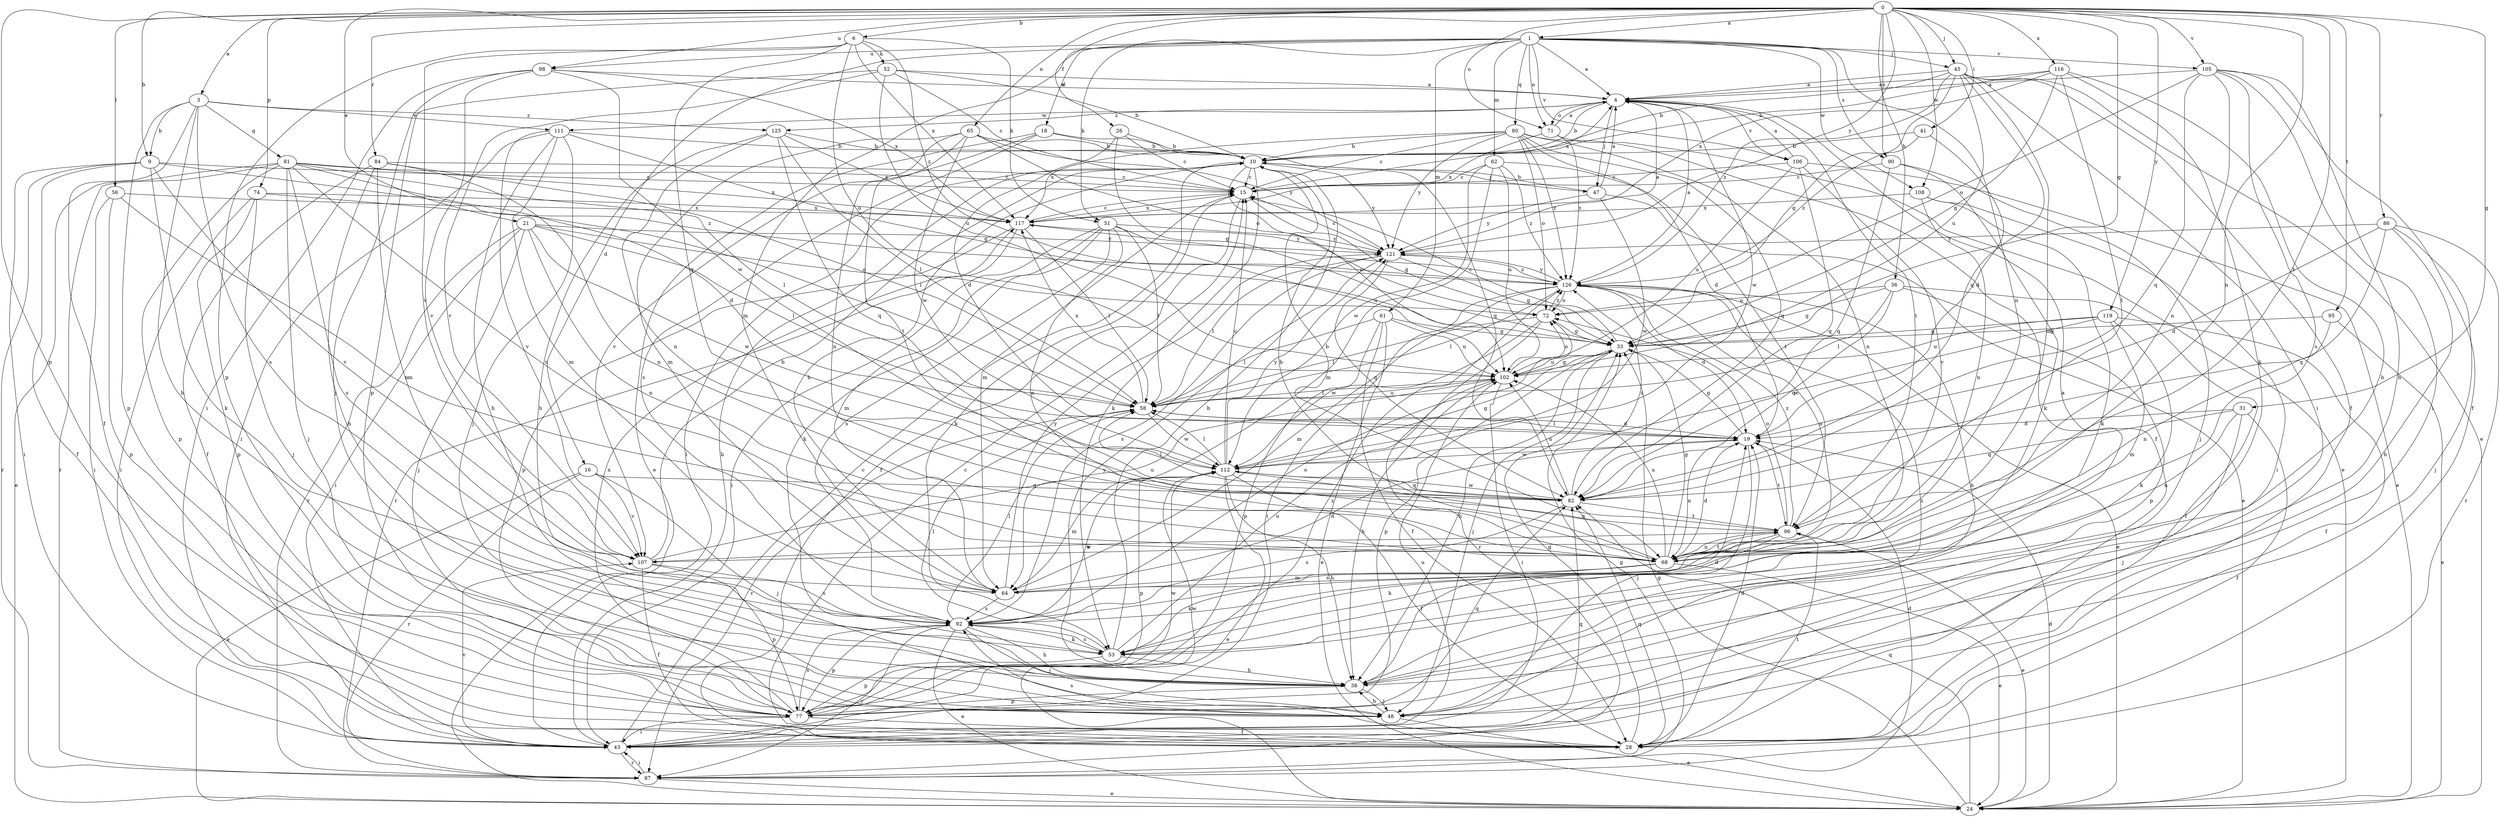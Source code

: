 strict digraph  {
0;
1;
3;
4;
6;
9;
10;
15;
16;
18;
19;
21;
24;
26;
28;
31;
33;
36;
38;
41;
43;
45;
47;
48;
51;
52;
53;
56;
58;
61;
62;
64;
65;
68;
71;
72;
74;
77;
80;
81;
82;
84;
86;
87;
90;
92;
95;
96;
98;
102;
105;
106;
107;
108;
111;
112;
116;
117;
119;
121;
125;
126;
0 -> 1  [label=a];
0 -> 3  [label=a];
0 -> 6  [label=b];
0 -> 9  [label=b];
0 -> 21  [label=e];
0 -> 26  [label=f];
0 -> 31  [label=g];
0 -> 33  [label=g];
0 -> 36  [label=h];
0 -> 41  [label=i];
0 -> 45  [label=j];
0 -> 56  [label=l];
0 -> 65  [label=n];
0 -> 68  [label=n];
0 -> 71  [label=o];
0 -> 74  [label=p];
0 -> 77  [label=p];
0 -> 84  [label=r];
0 -> 86  [label=r];
0 -> 90  [label=s];
0 -> 95  [label=t];
0 -> 96  [label=t];
0 -> 98  [label=u];
0 -> 105  [label=v];
0 -> 108  [label=w];
0 -> 116  [label=x];
0 -> 119  [label=y];
0 -> 121  [label=y];
1 -> 4  [label=a];
1 -> 16  [label=d];
1 -> 18  [label=d];
1 -> 45  [label=j];
1 -> 51  [label=k];
1 -> 61  [label=m];
1 -> 62  [label=m];
1 -> 64  [label=m];
1 -> 68  [label=n];
1 -> 71  [label=o];
1 -> 80  [label=q];
1 -> 90  [label=s];
1 -> 98  [label=u];
1 -> 105  [label=v];
1 -> 106  [label=v];
1 -> 108  [label=w];
3 -> 9  [label=b];
3 -> 28  [label=f];
3 -> 38  [label=h];
3 -> 77  [label=p];
3 -> 81  [label=q];
3 -> 92  [label=s];
3 -> 111  [label=w];
3 -> 125  [label=z];
4 -> 10  [label=b];
4 -> 47  [label=j];
4 -> 71  [label=o];
4 -> 96  [label=t];
4 -> 106  [label=v];
4 -> 111  [label=w];
4 -> 112  [label=w];
4 -> 125  [label=z];
6 -> 51  [label=k];
6 -> 52  [label=k];
6 -> 77  [label=p];
6 -> 82  [label=q];
6 -> 102  [label=u];
6 -> 107  [label=v];
6 -> 117  [label=x];
6 -> 126  [label=z];
9 -> 15  [label=c];
9 -> 28  [label=f];
9 -> 43  [label=i];
9 -> 53  [label=k];
9 -> 87  [label=r];
9 -> 107  [label=v];
9 -> 126  [label=z];
10 -> 15  [label=c];
10 -> 43  [label=i];
10 -> 47  [label=j];
10 -> 53  [label=k];
10 -> 64  [label=m];
10 -> 102  [label=u];
10 -> 121  [label=y];
15 -> 4  [label=a];
15 -> 28  [label=f];
15 -> 33  [label=g];
15 -> 53  [label=k];
15 -> 117  [label=x];
16 -> 24  [label=e];
16 -> 48  [label=j];
16 -> 82  [label=q];
16 -> 87  [label=r];
16 -> 107  [label=v];
18 -> 10  [label=b];
18 -> 24  [label=e];
18 -> 82  [label=q];
18 -> 92  [label=s];
18 -> 107  [label=v];
19 -> 33  [label=g];
19 -> 48  [label=j];
19 -> 58  [label=l];
19 -> 68  [label=n];
19 -> 96  [label=t];
19 -> 112  [label=w];
21 -> 43  [label=i];
21 -> 48  [label=j];
21 -> 58  [label=l];
21 -> 68  [label=n];
21 -> 72  [label=o];
21 -> 87  [label=r];
21 -> 112  [label=w];
21 -> 121  [label=y];
24 -> 19  [label=d];
24 -> 33  [label=g];
24 -> 82  [label=q];
26 -> 10  [label=b];
26 -> 15  [label=c];
26 -> 19  [label=d];
26 -> 33  [label=g];
28 -> 15  [label=c];
28 -> 19  [label=d];
28 -> 33  [label=g];
28 -> 82  [label=q];
28 -> 92  [label=s];
28 -> 96  [label=t];
31 -> 19  [label=d];
31 -> 28  [label=f];
31 -> 48  [label=j];
31 -> 68  [label=n];
31 -> 82  [label=q];
33 -> 15  [label=c];
33 -> 38  [label=h];
33 -> 48  [label=j];
33 -> 77  [label=p];
33 -> 102  [label=u];
36 -> 28  [label=f];
36 -> 33  [label=g];
36 -> 58  [label=l];
36 -> 72  [label=o];
36 -> 77  [label=p];
36 -> 82  [label=q];
38 -> 4  [label=a];
38 -> 19  [label=d];
38 -> 48  [label=j];
38 -> 77  [label=p];
38 -> 121  [label=y];
41 -> 10  [label=b];
41 -> 19  [label=d];
41 -> 126  [label=z];
43 -> 10  [label=b];
43 -> 15  [label=c];
43 -> 82  [label=q];
43 -> 87  [label=r];
43 -> 102  [label=u];
43 -> 107  [label=v];
43 -> 112  [label=w];
45 -> 4  [label=a];
45 -> 10  [label=b];
45 -> 24  [label=e];
45 -> 28  [label=f];
45 -> 33  [label=g];
45 -> 43  [label=i];
45 -> 64  [label=m];
45 -> 82  [label=q];
45 -> 102  [label=u];
45 -> 126  [label=z];
47 -> 4  [label=a];
47 -> 10  [label=b];
47 -> 24  [label=e];
47 -> 112  [label=w];
47 -> 121  [label=y];
48 -> 24  [label=e];
48 -> 38  [label=h];
48 -> 126  [label=z];
51 -> 43  [label=i];
51 -> 53  [label=k];
51 -> 58  [label=l];
51 -> 64  [label=m];
51 -> 68  [label=n];
51 -> 92  [label=s];
51 -> 102  [label=u];
51 -> 121  [label=y];
52 -> 4  [label=a];
52 -> 10  [label=b];
52 -> 15  [label=c];
52 -> 77  [label=p];
52 -> 102  [label=u];
52 -> 107  [label=v];
53 -> 10  [label=b];
53 -> 38  [label=h];
53 -> 58  [label=l];
53 -> 77  [label=p];
53 -> 92  [label=s];
53 -> 102  [label=u];
56 -> 43  [label=i];
56 -> 68  [label=n];
56 -> 77  [label=p];
56 -> 117  [label=x];
58 -> 19  [label=d];
58 -> 87  [label=r];
58 -> 102  [label=u];
58 -> 112  [label=w];
58 -> 117  [label=x];
61 -> 24  [label=e];
61 -> 28  [label=f];
61 -> 33  [label=g];
61 -> 58  [label=l];
61 -> 77  [label=p];
61 -> 102  [label=u];
62 -> 15  [label=c];
62 -> 64  [label=m];
62 -> 96  [label=t];
62 -> 102  [label=u];
62 -> 112  [label=w];
62 -> 126  [label=z];
64 -> 10  [label=b];
64 -> 19  [label=d];
64 -> 92  [label=s];
64 -> 121  [label=y];
65 -> 10  [label=b];
65 -> 64  [label=m];
65 -> 68  [label=n];
65 -> 72  [label=o];
65 -> 96  [label=t];
65 -> 112  [label=w];
65 -> 121  [label=y];
68 -> 10  [label=b];
68 -> 19  [label=d];
68 -> 24  [label=e];
68 -> 33  [label=g];
68 -> 53  [label=k];
68 -> 64  [label=m];
68 -> 96  [label=t];
68 -> 102  [label=u];
71 -> 4  [label=a];
71 -> 24  [label=e];
71 -> 117  [label=x];
71 -> 126  [label=z];
72 -> 33  [label=g];
72 -> 58  [label=l];
72 -> 87  [label=r];
72 -> 112  [label=w];
72 -> 126  [label=z];
74 -> 43  [label=i];
74 -> 48  [label=j];
74 -> 58  [label=l];
74 -> 77  [label=p];
74 -> 117  [label=x];
77 -> 28  [label=f];
77 -> 43  [label=i];
77 -> 82  [label=q];
77 -> 92  [label=s];
77 -> 112  [label=w];
77 -> 117  [label=x];
77 -> 126  [label=z];
80 -> 10  [label=b];
80 -> 15  [label=c];
80 -> 19  [label=d];
80 -> 28  [label=f];
80 -> 68  [label=n];
80 -> 72  [label=o];
80 -> 82  [label=q];
80 -> 117  [label=x];
80 -> 121  [label=y];
80 -> 126  [label=z];
81 -> 15  [label=c];
81 -> 19  [label=d];
81 -> 24  [label=e];
81 -> 48  [label=j];
81 -> 58  [label=l];
81 -> 68  [label=n];
81 -> 77  [label=p];
81 -> 87  [label=r];
81 -> 92  [label=s];
81 -> 117  [label=x];
82 -> 58  [label=l];
82 -> 92  [label=s];
82 -> 96  [label=t];
82 -> 102  [label=u];
82 -> 112  [label=w];
82 -> 126  [label=z];
84 -> 15  [label=c];
84 -> 28  [label=f];
84 -> 38  [label=h];
84 -> 58  [label=l];
84 -> 64  [label=m];
84 -> 68  [label=n];
86 -> 19  [label=d];
86 -> 38  [label=h];
86 -> 48  [label=j];
86 -> 82  [label=q];
86 -> 87  [label=r];
86 -> 121  [label=y];
87 -> 19  [label=d];
87 -> 24  [label=e];
87 -> 33  [label=g];
87 -> 43  [label=i];
90 -> 15  [label=c];
90 -> 48  [label=j];
90 -> 53  [label=k];
90 -> 82  [label=q];
92 -> 24  [label=e];
92 -> 38  [label=h];
92 -> 48  [label=j];
92 -> 53  [label=k];
92 -> 58  [label=l];
92 -> 72  [label=o];
92 -> 77  [label=p];
92 -> 87  [label=r];
92 -> 112  [label=w];
95 -> 24  [label=e];
95 -> 33  [label=g];
95 -> 68  [label=n];
96 -> 10  [label=b];
96 -> 24  [label=e];
96 -> 53  [label=k];
96 -> 68  [label=n];
96 -> 72  [label=o];
96 -> 92  [label=s];
96 -> 107  [label=v];
96 -> 126  [label=z];
98 -> 4  [label=a];
98 -> 43  [label=i];
98 -> 48  [label=j];
98 -> 107  [label=v];
98 -> 112  [label=w];
98 -> 117  [label=x];
102 -> 33  [label=g];
102 -> 38  [label=h];
102 -> 43  [label=i];
102 -> 58  [label=l];
102 -> 72  [label=o];
105 -> 4  [label=a];
105 -> 28  [label=f];
105 -> 38  [label=h];
105 -> 43  [label=i];
105 -> 68  [label=n];
105 -> 72  [label=o];
105 -> 82  [label=q];
105 -> 92  [label=s];
106 -> 4  [label=a];
106 -> 15  [label=c];
106 -> 24  [label=e];
106 -> 82  [label=q];
106 -> 102  [label=u];
106 -> 107  [label=v];
107 -> 10  [label=b];
107 -> 28  [label=f];
107 -> 77  [label=p];
107 -> 92  [label=s];
107 -> 102  [label=u];
108 -> 43  [label=i];
108 -> 53  [label=k];
108 -> 68  [label=n];
108 -> 117  [label=x];
111 -> 10  [label=b];
111 -> 33  [label=g];
111 -> 38  [label=h];
111 -> 43  [label=i];
111 -> 48  [label=j];
111 -> 64  [label=m];
111 -> 107  [label=v];
112 -> 15  [label=c];
112 -> 24  [label=e];
112 -> 28  [label=f];
112 -> 33  [label=g];
112 -> 38  [label=h];
112 -> 58  [label=l];
112 -> 64  [label=m];
112 -> 68  [label=n];
112 -> 77  [label=p];
112 -> 82  [label=q];
112 -> 121  [label=y];
116 -> 4  [label=a];
116 -> 10  [label=b];
116 -> 33  [label=g];
116 -> 38  [label=h];
116 -> 53  [label=k];
116 -> 96  [label=t];
116 -> 117  [label=x];
117 -> 15  [label=c];
117 -> 58  [label=l];
117 -> 77  [label=p];
117 -> 87  [label=r];
117 -> 121  [label=y];
119 -> 28  [label=f];
119 -> 33  [label=g];
119 -> 53  [label=k];
119 -> 64  [label=m];
119 -> 102  [label=u];
119 -> 112  [label=w];
121 -> 4  [label=a];
121 -> 15  [label=c];
121 -> 33  [label=g];
121 -> 58  [label=l];
121 -> 82  [label=q];
121 -> 92  [label=s];
121 -> 126  [label=z];
125 -> 10  [label=b];
125 -> 38  [label=h];
125 -> 58  [label=l];
125 -> 68  [label=n];
125 -> 82  [label=q];
125 -> 117  [label=x];
126 -> 4  [label=a];
126 -> 19  [label=d];
126 -> 24  [label=e];
126 -> 38  [label=h];
126 -> 43  [label=i];
126 -> 58  [label=l];
126 -> 64  [label=m];
126 -> 68  [label=n];
126 -> 72  [label=o];
126 -> 117  [label=x];
126 -> 121  [label=y];
}
